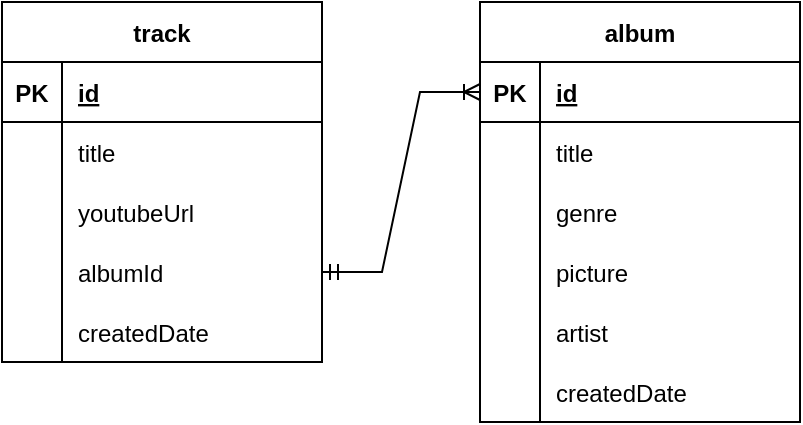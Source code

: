<mxfile version="15.4.0" type="device"><diagram id="R2lEEEUBdFMjLlhIrx00" name="Page-1"><mxGraphModel dx="1188" dy="685" grid="1" gridSize="10" guides="1" tooltips="1" connect="1" arrows="1" fold="1" page="1" pageScale="1" pageWidth="1169" pageHeight="827" math="0" shadow="0" extFonts="Permanent Marker^https://fonts.googleapis.com/css?family=Permanent+Marker"><root><mxCell id="0"/><mxCell id="1" parent="0"/><mxCell id="C-vyLk0tnHw3VtMMgP7b-23" value="album" style="shape=table;startSize=30;container=1;collapsible=1;childLayout=tableLayout;fixedRows=1;rowLines=0;fontStyle=1;align=center;resizeLast=1;" parent="1" vertex="1"><mxGeometry x="279" y="80" width="160" height="210" as="geometry"/></mxCell><mxCell id="C-vyLk0tnHw3VtMMgP7b-24" value="" style="shape=partialRectangle;collapsible=0;dropTarget=0;pointerEvents=0;fillColor=none;points=[[0,0.5],[1,0.5]];portConstraint=eastwest;top=0;left=0;right=0;bottom=1;" parent="C-vyLk0tnHw3VtMMgP7b-23" vertex="1"><mxGeometry y="30" width="160" height="30" as="geometry"/></mxCell><mxCell id="C-vyLk0tnHw3VtMMgP7b-25" value="PK" style="shape=partialRectangle;overflow=hidden;connectable=0;fillColor=none;top=0;left=0;bottom=0;right=0;fontStyle=1;" parent="C-vyLk0tnHw3VtMMgP7b-24" vertex="1"><mxGeometry width="30" height="30" as="geometry"><mxRectangle width="30" height="30" as="alternateBounds"/></mxGeometry></mxCell><mxCell id="C-vyLk0tnHw3VtMMgP7b-26" value="id" style="shape=partialRectangle;overflow=hidden;connectable=0;fillColor=none;top=0;left=0;bottom=0;right=0;align=left;spacingLeft=6;fontStyle=5;" parent="C-vyLk0tnHw3VtMMgP7b-24" vertex="1"><mxGeometry x="30" width="130" height="30" as="geometry"><mxRectangle width="130" height="30" as="alternateBounds"/></mxGeometry></mxCell><mxCell id="tV1BP_2BEWwwHlIVMUiK-34" style="shape=partialRectangle;collapsible=0;dropTarget=0;pointerEvents=0;fillColor=none;points=[[0,0.5],[1,0.5]];portConstraint=eastwest;top=0;left=0;right=0;bottom=0;" parent="C-vyLk0tnHw3VtMMgP7b-23" vertex="1"><mxGeometry y="60" width="160" height="30" as="geometry"/></mxCell><mxCell id="tV1BP_2BEWwwHlIVMUiK-35" style="shape=partialRectangle;overflow=hidden;connectable=0;fillColor=none;top=0;left=0;bottom=0;right=0;" parent="tV1BP_2BEWwwHlIVMUiK-34" vertex="1"><mxGeometry width="30" height="30" as="geometry"><mxRectangle width="30" height="30" as="alternateBounds"/></mxGeometry></mxCell><mxCell id="tV1BP_2BEWwwHlIVMUiK-36" value="title" style="shape=partialRectangle;overflow=hidden;connectable=0;fillColor=none;top=0;left=0;bottom=0;right=0;align=left;spacingLeft=6;" parent="tV1BP_2BEWwwHlIVMUiK-34" vertex="1"><mxGeometry x="30" width="130" height="30" as="geometry"><mxRectangle width="130" height="30" as="alternateBounds"/></mxGeometry></mxCell><mxCell id="zHZHx-UJhSreXfs7UFxs-126" style="shape=partialRectangle;collapsible=0;dropTarget=0;pointerEvents=0;fillColor=none;points=[[0,0.5],[1,0.5]];portConstraint=eastwest;top=0;left=0;right=0;bottom=0;" parent="C-vyLk0tnHw3VtMMgP7b-23" vertex="1"><mxGeometry y="90" width="160" height="30" as="geometry"/></mxCell><mxCell id="zHZHx-UJhSreXfs7UFxs-127" style="shape=partialRectangle;overflow=hidden;connectable=0;fillColor=none;top=0;left=0;bottom=0;right=0;" parent="zHZHx-UJhSreXfs7UFxs-126" vertex="1"><mxGeometry width="30" height="30" as="geometry"><mxRectangle width="30" height="30" as="alternateBounds"/></mxGeometry></mxCell><mxCell id="zHZHx-UJhSreXfs7UFxs-128" value="genre" style="shape=partialRectangle;overflow=hidden;connectable=0;fillColor=none;top=0;left=0;bottom=0;right=0;align=left;spacingLeft=6;" parent="zHZHx-UJhSreXfs7UFxs-126" vertex="1"><mxGeometry x="30" width="130" height="30" as="geometry"><mxRectangle width="130" height="30" as="alternateBounds"/></mxGeometry></mxCell><mxCell id="DWEGTz6cDbCQwqy0h5GO-8" style="shape=partialRectangle;collapsible=0;dropTarget=0;pointerEvents=0;fillColor=none;points=[[0,0.5],[1,0.5]];portConstraint=eastwest;top=0;left=0;right=0;bottom=0;" parent="C-vyLk0tnHw3VtMMgP7b-23" vertex="1"><mxGeometry y="120" width="160" height="30" as="geometry"/></mxCell><mxCell id="DWEGTz6cDbCQwqy0h5GO-9" value="" style="shape=partialRectangle;overflow=hidden;connectable=0;fillColor=none;top=0;left=0;bottom=0;right=0;" parent="DWEGTz6cDbCQwqy0h5GO-8" vertex="1"><mxGeometry width="30" height="30" as="geometry"><mxRectangle width="30" height="30" as="alternateBounds"/></mxGeometry></mxCell><mxCell id="DWEGTz6cDbCQwqy0h5GO-10" value="picture" style="shape=partialRectangle;overflow=hidden;connectable=0;fillColor=none;top=0;left=0;bottom=0;right=0;align=left;spacingLeft=6;" parent="DWEGTz6cDbCQwqy0h5GO-8" vertex="1"><mxGeometry x="30" width="130" height="30" as="geometry"><mxRectangle width="130" height="30" as="alternateBounds"/></mxGeometry></mxCell><mxCell id="zHZHx-UJhSreXfs7UFxs-120" value="" style="shape=partialRectangle;collapsible=0;dropTarget=0;pointerEvents=0;fillColor=none;points=[[0,0.5],[1,0.5]];portConstraint=eastwest;top=0;left=0;right=0;bottom=0;" parent="C-vyLk0tnHw3VtMMgP7b-23" vertex="1"><mxGeometry y="150" width="160" height="30" as="geometry"/></mxCell><mxCell id="zHZHx-UJhSreXfs7UFxs-121" value="" style="shape=partialRectangle;overflow=hidden;connectable=0;fillColor=none;top=0;left=0;bottom=0;right=0;" parent="zHZHx-UJhSreXfs7UFxs-120" vertex="1"><mxGeometry width="30" height="30" as="geometry"><mxRectangle width="30" height="30" as="alternateBounds"/></mxGeometry></mxCell><mxCell id="zHZHx-UJhSreXfs7UFxs-122" value="artist" style="shape=partialRectangle;overflow=hidden;connectable=0;fillColor=none;top=0;left=0;bottom=0;right=0;align=left;spacingLeft=6;" parent="zHZHx-UJhSreXfs7UFxs-120" vertex="1"><mxGeometry x="30" width="130" height="30" as="geometry"><mxRectangle width="130" height="30" as="alternateBounds"/></mxGeometry></mxCell><mxCell id="zHZHx-UJhSreXfs7UFxs-212" value="" style="shape=partialRectangle;collapsible=0;dropTarget=0;pointerEvents=0;fillColor=none;points=[[0,0.5],[1,0.5]];portConstraint=eastwest;top=0;left=0;right=0;bottom=0;" parent="C-vyLk0tnHw3VtMMgP7b-23" vertex="1"><mxGeometry y="180" width="160" height="30" as="geometry"/></mxCell><mxCell id="zHZHx-UJhSreXfs7UFxs-213" value="" style="shape=partialRectangle;overflow=hidden;connectable=0;fillColor=none;top=0;left=0;bottom=0;right=0;" parent="zHZHx-UJhSreXfs7UFxs-212" vertex="1"><mxGeometry width="30" height="30" as="geometry"><mxRectangle width="30" height="30" as="alternateBounds"/></mxGeometry></mxCell><mxCell id="zHZHx-UJhSreXfs7UFxs-214" value="createdDate" style="shape=partialRectangle;overflow=hidden;connectable=0;fillColor=none;top=0;left=0;bottom=0;right=0;align=left;spacingLeft=6;" parent="zHZHx-UJhSreXfs7UFxs-212" vertex="1"><mxGeometry x="30" width="130" height="30" as="geometry"><mxRectangle width="130" height="30" as="alternateBounds"/></mxGeometry></mxCell><mxCell id="zHZHx-UJhSreXfs7UFxs-229" value="track" style="shape=table;startSize=30;container=1;collapsible=1;childLayout=tableLayout;fixedRows=1;rowLines=0;fontStyle=1;align=center;resizeLast=1;" parent="1" vertex="1"><mxGeometry x="40" y="80" width="160" height="180" as="geometry"/></mxCell><mxCell id="zHZHx-UJhSreXfs7UFxs-230" value="" style="shape=partialRectangle;collapsible=0;dropTarget=0;pointerEvents=0;fillColor=none;points=[[0,0.5],[1,0.5]];portConstraint=eastwest;top=0;left=0;right=0;bottom=1;" parent="zHZHx-UJhSreXfs7UFxs-229" vertex="1"><mxGeometry y="30" width="160" height="30" as="geometry"/></mxCell><mxCell id="zHZHx-UJhSreXfs7UFxs-231" value="PK" style="shape=partialRectangle;overflow=hidden;connectable=0;fillColor=none;top=0;left=0;bottom=0;right=0;fontStyle=1;" parent="zHZHx-UJhSreXfs7UFxs-230" vertex="1"><mxGeometry width="30" height="30" as="geometry"><mxRectangle width="30" height="30" as="alternateBounds"/></mxGeometry></mxCell><mxCell id="zHZHx-UJhSreXfs7UFxs-232" value="id" style="shape=partialRectangle;overflow=hidden;connectable=0;fillColor=none;top=0;left=0;bottom=0;right=0;align=left;spacingLeft=6;fontStyle=5;" parent="zHZHx-UJhSreXfs7UFxs-230" vertex="1"><mxGeometry x="30" width="130" height="30" as="geometry"><mxRectangle width="130" height="30" as="alternateBounds"/></mxGeometry></mxCell><mxCell id="zHZHx-UJhSreXfs7UFxs-233" value="" style="shape=partialRectangle;collapsible=0;dropTarget=0;pointerEvents=0;fillColor=none;points=[[0,0.5],[1,0.5]];portConstraint=eastwest;top=0;left=0;right=0;bottom=0;" parent="zHZHx-UJhSreXfs7UFxs-229" vertex="1"><mxGeometry y="60" width="160" height="30" as="geometry"/></mxCell><mxCell id="zHZHx-UJhSreXfs7UFxs-234" value="" style="shape=partialRectangle;overflow=hidden;connectable=0;fillColor=none;top=0;left=0;bottom=0;right=0;" parent="zHZHx-UJhSreXfs7UFxs-233" vertex="1"><mxGeometry width="30" height="30" as="geometry"><mxRectangle width="30" height="30" as="alternateBounds"/></mxGeometry></mxCell><mxCell id="zHZHx-UJhSreXfs7UFxs-235" value="title" style="shape=partialRectangle;overflow=hidden;connectable=0;fillColor=none;top=0;left=0;bottom=0;right=0;align=left;spacingLeft=6;" parent="zHZHx-UJhSreXfs7UFxs-233" vertex="1"><mxGeometry x="30" width="130" height="30" as="geometry"><mxRectangle width="130" height="30" as="alternateBounds"/></mxGeometry></mxCell><mxCell id="zHZHx-UJhSreXfs7UFxs-236" value="" style="shape=partialRectangle;collapsible=0;dropTarget=0;pointerEvents=0;fillColor=none;points=[[0,0.5],[1,0.5]];portConstraint=eastwest;top=0;left=0;right=0;bottom=0;" parent="zHZHx-UJhSreXfs7UFxs-229" vertex="1"><mxGeometry y="90" width="160" height="30" as="geometry"/></mxCell><mxCell id="zHZHx-UJhSreXfs7UFxs-237" value="" style="shape=partialRectangle;overflow=hidden;connectable=0;fillColor=none;top=0;left=0;bottom=0;right=0;" parent="zHZHx-UJhSreXfs7UFxs-236" vertex="1"><mxGeometry width="30" height="30" as="geometry"><mxRectangle width="30" height="30" as="alternateBounds"/></mxGeometry></mxCell><mxCell id="zHZHx-UJhSreXfs7UFxs-238" value="youtubeUrl" style="shape=partialRectangle;overflow=hidden;connectable=0;fillColor=none;top=0;left=0;bottom=0;right=0;align=left;spacingLeft=6;" parent="zHZHx-UJhSreXfs7UFxs-236" vertex="1"><mxGeometry x="30" width="130" height="30" as="geometry"><mxRectangle width="130" height="30" as="alternateBounds"/></mxGeometry></mxCell><mxCell id="M-zHHSXf3Gmw522_2hoG-1" value="" style="shape=partialRectangle;collapsible=0;dropTarget=0;pointerEvents=0;fillColor=none;points=[[0,0.5],[1,0.5]];portConstraint=eastwest;top=0;left=0;right=0;bottom=0;" vertex="1" parent="zHZHx-UJhSreXfs7UFxs-229"><mxGeometry y="120" width="160" height="30" as="geometry"/></mxCell><mxCell id="M-zHHSXf3Gmw522_2hoG-2" value="" style="shape=partialRectangle;overflow=hidden;connectable=0;fillColor=none;top=0;left=0;bottom=0;right=0;" vertex="1" parent="M-zHHSXf3Gmw522_2hoG-1"><mxGeometry width="30" height="30" as="geometry"><mxRectangle width="30" height="30" as="alternateBounds"/></mxGeometry></mxCell><mxCell id="M-zHHSXf3Gmw522_2hoG-3" value="albumId" style="shape=partialRectangle;overflow=hidden;connectable=0;fillColor=none;top=0;left=0;bottom=0;right=0;align=left;spacingLeft=6;" vertex="1" parent="M-zHHSXf3Gmw522_2hoG-1"><mxGeometry x="30" width="130" height="30" as="geometry"><mxRectangle width="130" height="30" as="alternateBounds"/></mxGeometry></mxCell><mxCell id="M-zHHSXf3Gmw522_2hoG-5" value="" style="shape=partialRectangle;collapsible=0;dropTarget=0;pointerEvents=0;fillColor=none;points=[[0,0.5],[1,0.5]];portConstraint=eastwest;top=0;left=0;right=0;bottom=0;" vertex="1" parent="zHZHx-UJhSreXfs7UFxs-229"><mxGeometry y="150" width="160" height="30" as="geometry"/></mxCell><mxCell id="M-zHHSXf3Gmw522_2hoG-6" value="" style="shape=partialRectangle;overflow=hidden;connectable=0;fillColor=none;top=0;left=0;bottom=0;right=0;" vertex="1" parent="M-zHHSXf3Gmw522_2hoG-5"><mxGeometry width="30" height="30" as="geometry"><mxRectangle width="30" height="30" as="alternateBounds"/></mxGeometry></mxCell><mxCell id="M-zHHSXf3Gmw522_2hoG-7" value="createdDate" style="shape=partialRectangle;overflow=hidden;connectable=0;fillColor=none;top=0;left=0;bottom=0;right=0;align=left;spacingLeft=6;" vertex="1" parent="M-zHHSXf3Gmw522_2hoG-5"><mxGeometry x="30" width="130" height="30" as="geometry"><mxRectangle width="130" height="30" as="alternateBounds"/></mxGeometry></mxCell><mxCell id="M-zHHSXf3Gmw522_2hoG-4" value="" style="edgeStyle=entityRelationEdgeStyle;fontSize=12;html=1;endArrow=ERoneToMany;startArrow=ERmandOne;rounded=0;entryX=0;entryY=0.5;entryDx=0;entryDy=0;" edge="1" parent="1" source="M-zHHSXf3Gmw522_2hoG-1" target="C-vyLk0tnHw3VtMMgP7b-24"><mxGeometry width="100" height="100" relative="1" as="geometry"><mxPoint x="280" y="360" as="sourcePoint"/><mxPoint x="220" y="300" as="targetPoint"/></mxGeometry></mxCell></root></mxGraphModel></diagram></mxfile>